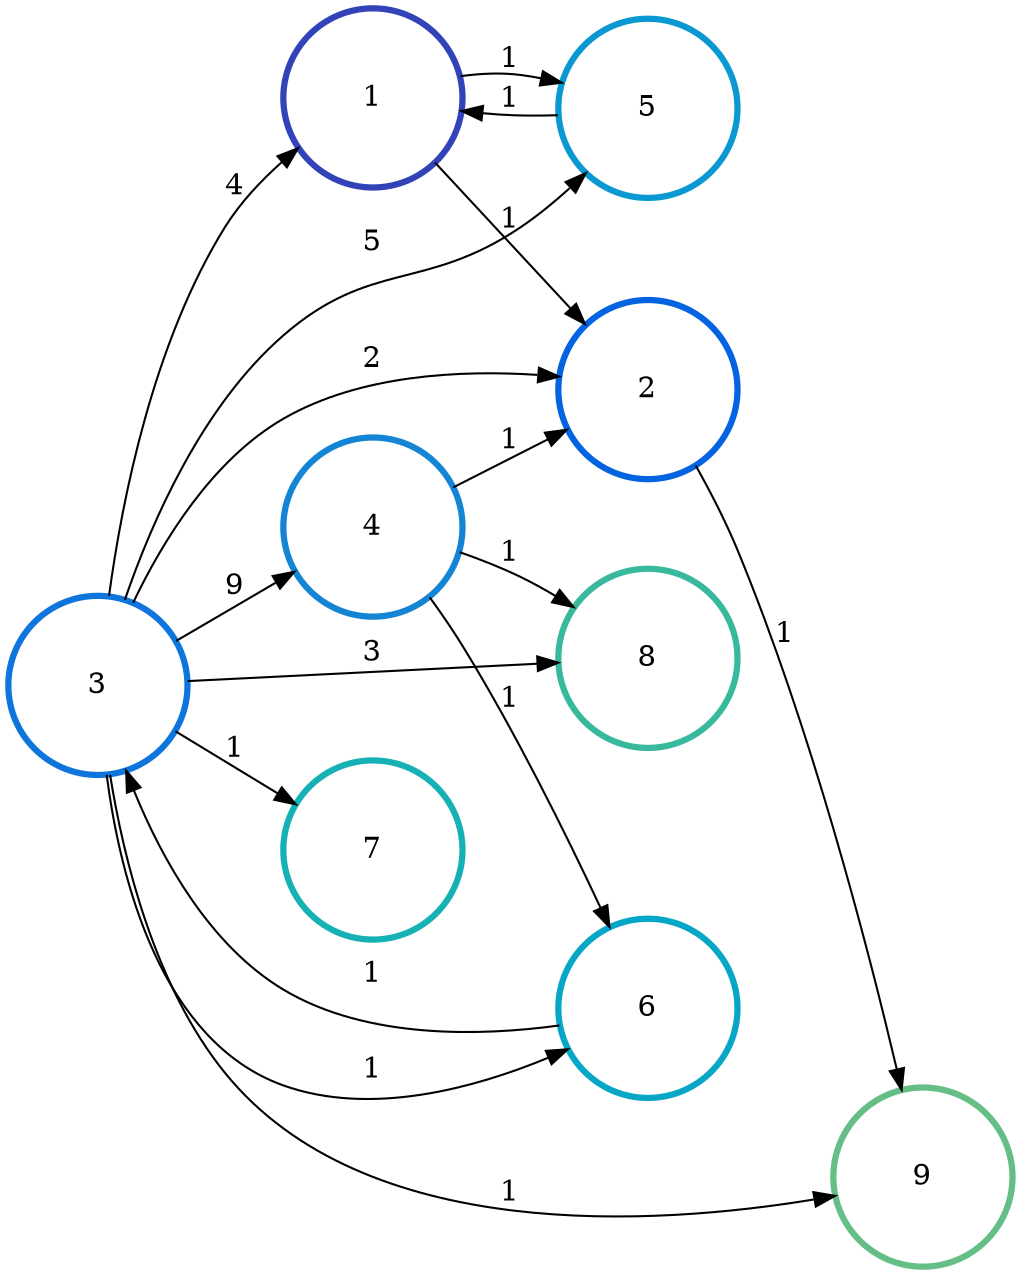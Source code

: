digraph N {
	overlap="false"
	rankdir="LR"
	0 [label="1",width=1.2,height=1.2,style="",penwidth=3,color="#3243BA"]
	1 [label="2",width=1.2,height=1.2,style="",penwidth=3,color="#0363E1"]
	2 [label="3",width=1.2,height=1.2,style="",penwidth=3,color="#0D75DC"]
	3 [label="4",width=1.2,height=1.2,style="",penwidth=3,color="#1485D4"]
	4 [label="5",width=1.2,height=1.2,style="",penwidth=3,color="#0998D1"]
	5 [label="6",width=1.2,height=1.2,style="",penwidth=3,color="#06A7C6"]
	6 [label="7",width=1.2,height=1.2,style="",penwidth=3,color="#15B1B4"]
	7 [label="8",width=1.2,height=1.2,style="",penwidth=3,color="#38B99E"]
	8 [label="9",width=1.2,height=1.2,style="",penwidth=3,color="#65BE86"]
	0 -> 1 [penwidth=1,color=black,label="1"]
	0 -> 4 [penwidth=1,color=black,label="1"]
	1 -> 8 [penwidth=1,color=black,label="1"]
	2 -> 0 [penwidth=1,color=black,label="4"]
	2 -> 1 [penwidth=1,color=black,label="2"]
	2 -> 3 [penwidth=1,color=black,label="9"]
	2 -> 4 [penwidth=1,color=black,label="5"]
	2 -> 5 [penwidth=1,color=black,label="1"]
	2 -> 6 [penwidth=1,color=black,label="1"]
	2 -> 7 [penwidth=1,color=black,label="3"]
	2 -> 8 [penwidth=1,color=black,label="1"]
	3 -> 1 [penwidth=1,color=black,label="1"]
	3 -> 5 [penwidth=1,color=black,label="1"]
	3 -> 7 [penwidth=1,color=black,label="1"]
	4 -> 0 [penwidth=1,color=black,label="1"]
	5 -> 2 [penwidth=1,color=black,label="1"]
}
